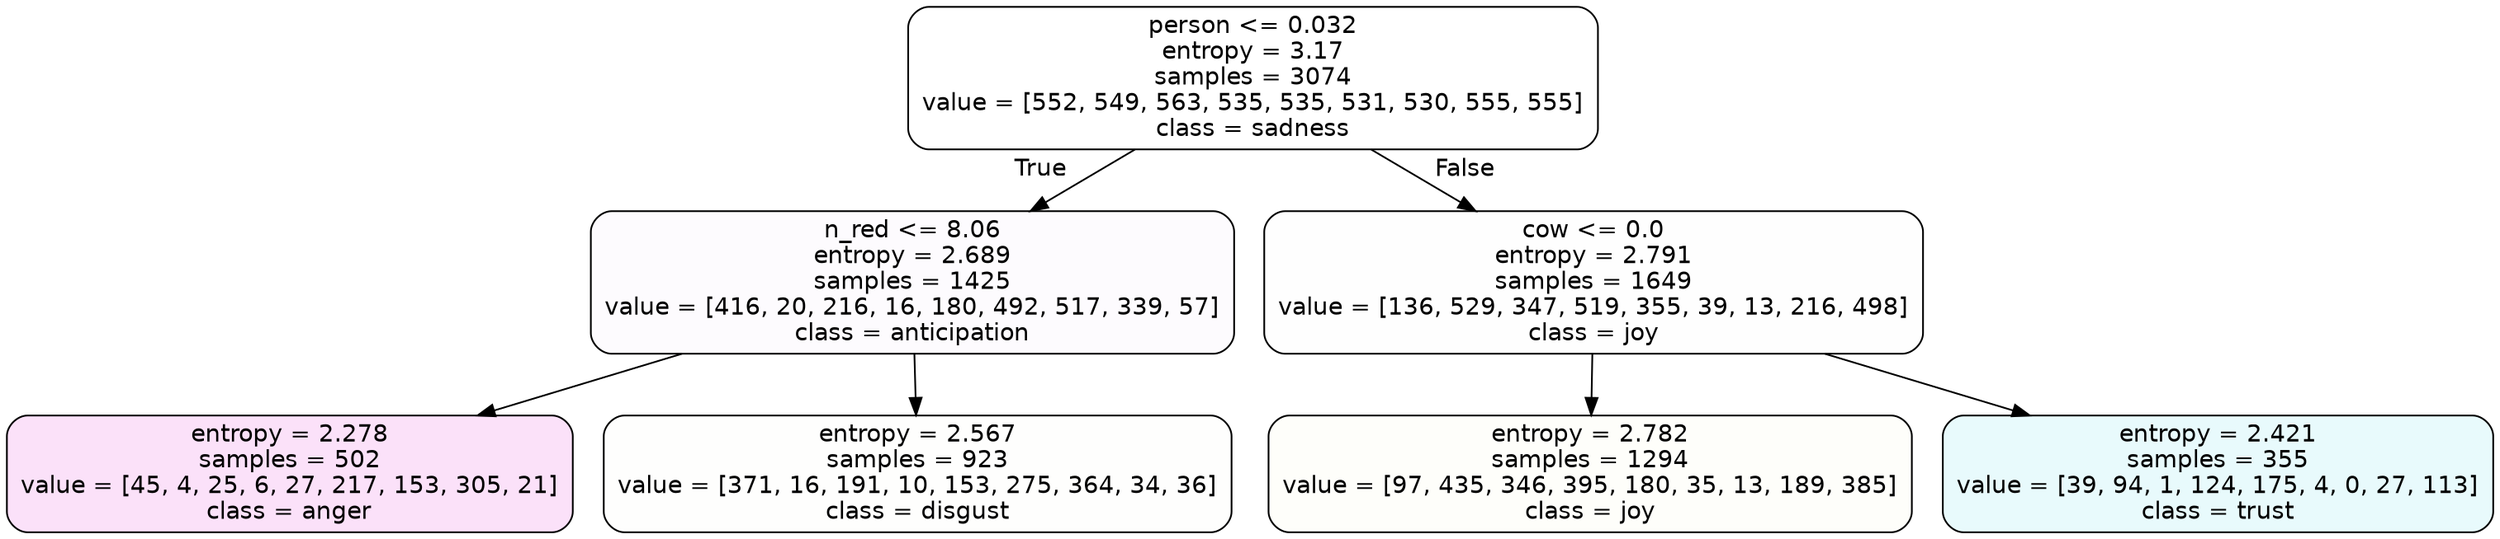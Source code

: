 digraph Tree {
node [shape=box, style="filled, rounded", color="black", fontname=helvetica] ;
edge [fontname=helvetica] ;
0 [label="person <= 0.032\nentropy = 3.17\nsamples = 3074\nvalue = [552, 549, 563, 535, 535, 531, 530, 555, 555]\nclass = sadness", fillcolor="#64e53900"] ;
1 [label="n_red <= 8.06\nentropy = 2.689\nsamples = 1425\nvalue = [416, 20, 216, 16, 180, 492, 517, 339, 57]\nclass = anticipation", fillcolor="#8139e504"] ;
0 -> 1 [labeldistance=2.5, labelangle=45, headlabel="True"] ;
2 [label="entropy = 2.278\nsamples = 502\nvalue = [45, 4, 25, 6, 27, 217, 153, 305, 21]\nclass = anger", fillcolor="#e539d726"] ;
1 -> 2 ;
3 [label="entropy = 2.567\nsamples = 923\nvalue = [371, 16, 191, 10, 153, 275, 364, 34, 36]\nclass = disgust", fillcolor="#e5813902"] ;
1 -> 3 ;
4 [label="cow <= 0.0\nentropy = 2.791\nsamples = 1649\nvalue = [136, 529, 347, 519, 355, 39, 13, 216, 498]\nclass = joy", fillcolor="#d7e53901"] ;
0 -> 4 [labeldistance=2.5, labelangle=-45, headlabel="False"] ;
5 [label="entropy = 2.782\nsamples = 1294\nvalue = [97, 435, 346, 395, 180, 35, 13, 189, 385]\nclass = joy", fillcolor="#d7e53906"] ;
4 -> 5 ;
6 [label="entropy = 2.421\nsamples = 355\nvalue = [39, 94, 1, 124, 175, 4, 0, 27, 113]\nclass = trust", fillcolor="#39d7e51d"] ;
4 -> 6 ;
}